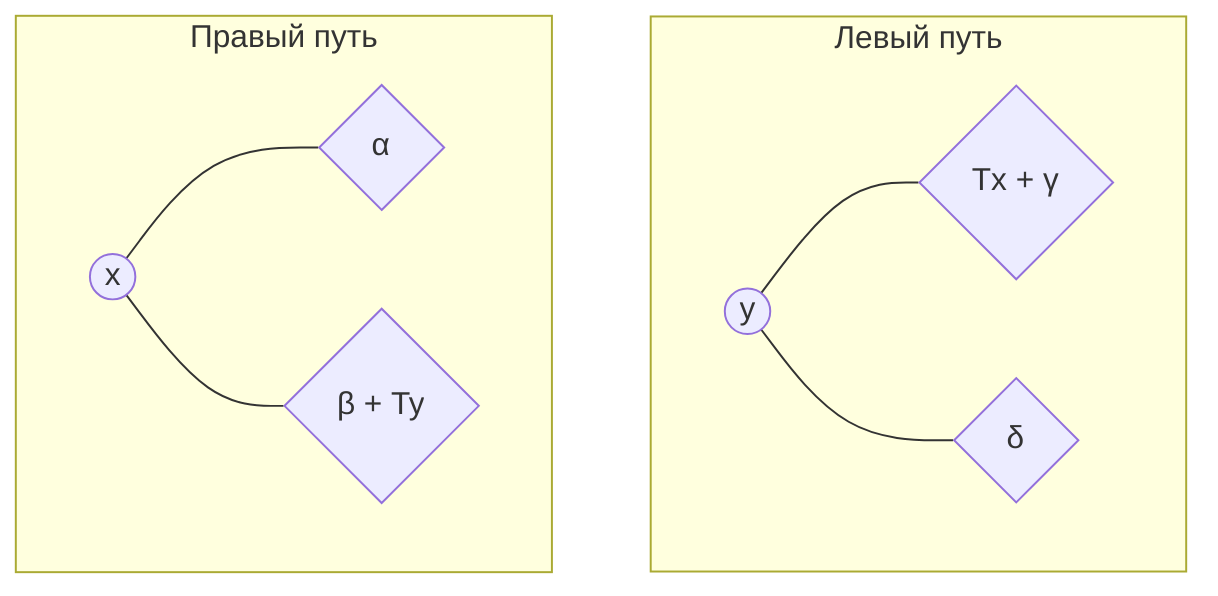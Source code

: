 graph TD
    subgraph Левый путь
    y((y))
    y --- ax{Tx + γ}
    y --- d{δ}
    end
    subgraph Правый путь
    x((x))
    x --- a{α}
    x --- by{β + Ty}
    end